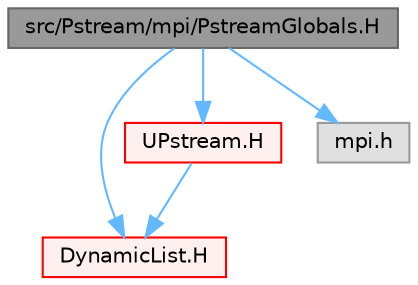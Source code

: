 digraph "src/Pstream/mpi/PstreamGlobals.H"
{
 // LATEX_PDF_SIZE
  bgcolor="transparent";
  edge [fontname=Helvetica,fontsize=10,labelfontname=Helvetica,labelfontsize=10];
  node [fontname=Helvetica,fontsize=10,shape=box,height=0.2,width=0.4];
  Node1 [id="Node000001",label="src/Pstream/mpi/PstreamGlobals.H",height=0.2,width=0.4,color="gray40", fillcolor="grey60", style="filled", fontcolor="black",tooltip=" "];
  Node1 -> Node2 [id="edge1_Node000001_Node000002",color="steelblue1",style="solid",tooltip=" "];
  Node2 [id="Node000002",label="DynamicList.H",height=0.2,width=0.4,color="red", fillcolor="#FFF0F0", style="filled",URL="$DynamicList_8H.html",tooltip=" "];
  Node1 -> Node96 [id="edge2_Node000001_Node000096",color="steelblue1",style="solid",tooltip=" "];
  Node96 [id="Node000096",label="UPstream.H",height=0.2,width=0.4,color="red", fillcolor="#FFF0F0", style="filled",URL="$UPstream_8H.html",tooltip=" "];
  Node96 -> Node2 [id="edge3_Node000096_Node000002",color="steelblue1",style="solid",tooltip=" "];
  Node1 -> Node143 [id="edge4_Node000001_Node000143",color="steelblue1",style="solid",tooltip=" "];
  Node143 [id="Node000143",label="mpi.h",height=0.2,width=0.4,color="grey60", fillcolor="#E0E0E0", style="filled",tooltip=" "];
}
